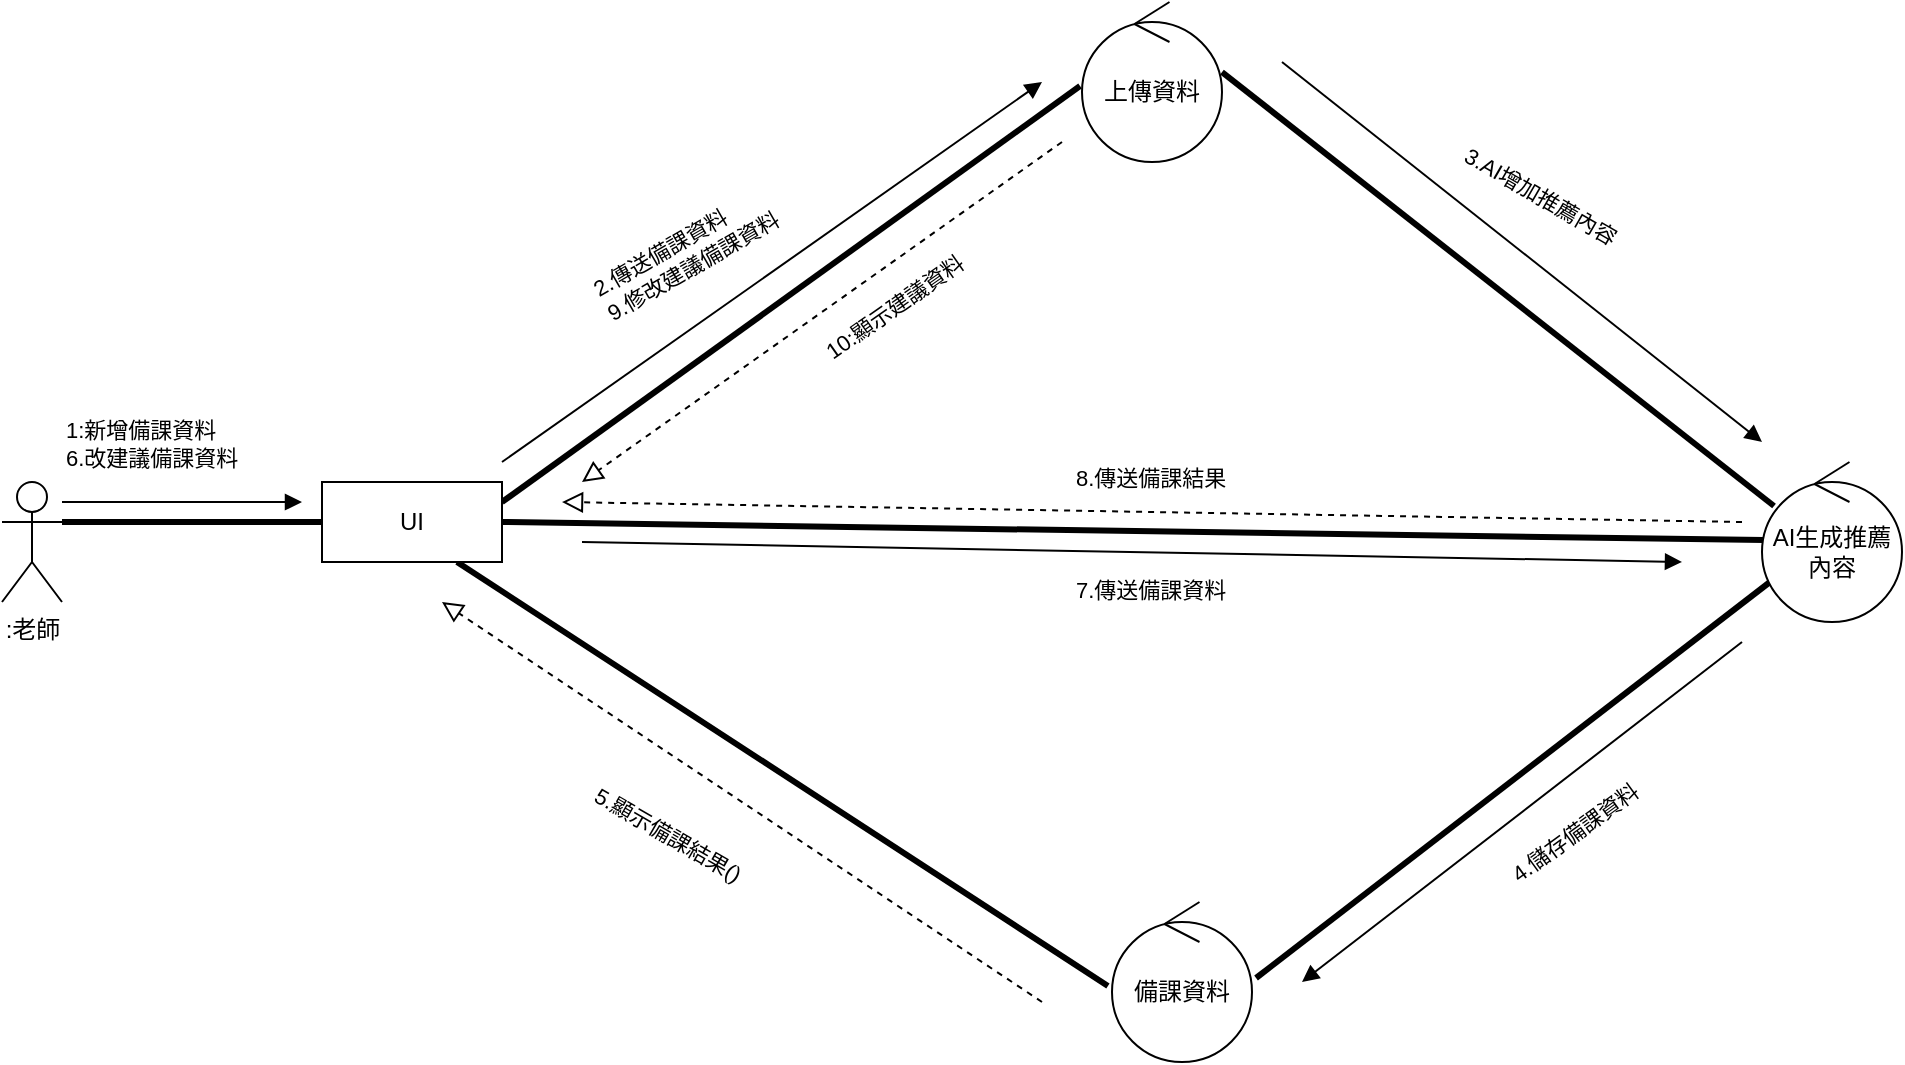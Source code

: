 <mxfile>
    <diagram name="第 1 页" id="EOuV5ERvqpZUSFJWVVJ6">
        <mxGraphModel dx="1078" dy="701" grid="1" gridSize="10" guides="1" tooltips="1" connect="1" arrows="1" fold="1" page="1" pageScale="1" pageWidth="3300" pageHeight="4681" math="0" shadow="0">
            <root>
                <mxCell id="0"/>
                <mxCell id="1" parent="0"/>
                <mxCell id="JI0BGSiuXUO0SO42sEZ8-1" value=":老師" style="shape=umlActor;verticalLabelPosition=bottom;verticalAlign=top;html=1;outlineConnect=0;" parent="1" vertex="1">
                    <mxGeometry x="120" y="280" width="30" height="60" as="geometry"/>
                </mxCell>
                <mxCell id="4" value="" style="endArrow=none;startArrow=none;endFill=0;startFill=0;endSize=8;html=1;verticalAlign=bottom;labelBackgroundColor=none;strokeWidth=3;rounded=0;exitX=0.75;exitY=1;exitDx=0;exitDy=0;entryX=-0.029;entryY=0.525;entryDx=0;entryDy=0;entryPerimeter=0;" parent="1" source="52" target="56" edge="1">
                    <mxGeometry width="160" relative="1" as="geometry">
                        <mxPoint x="350" y="350" as="sourcePoint"/>
                        <mxPoint x="1030" y="290" as="targetPoint"/>
                    </mxGeometry>
                </mxCell>
                <mxCell id="7" value="" style="endArrow=none;startArrow=none;endFill=0;startFill=0;endSize=8;html=1;verticalAlign=bottom;labelBackgroundColor=none;strokeWidth=3;rounded=0;exitX=1;exitY=0.333;exitDx=0;exitDy=0;exitPerimeter=0;entryX=0;entryY=0.5;entryDx=0;entryDy=0;" parent="1" source="JI0BGSiuXUO0SO42sEZ8-1" target="52" edge="1">
                    <mxGeometry width="160" relative="1" as="geometry">
                        <mxPoint x="100" y="320.64" as="sourcePoint"/>
                        <mxPoint x="270" y="300" as="targetPoint"/>
                    </mxGeometry>
                </mxCell>
                <mxCell id="8" value="" style="endArrow=none;startArrow=none;endFill=0;startFill=0;endSize=8;html=1;verticalAlign=bottom;labelBackgroundColor=none;strokeWidth=3;rounded=0;exitX=1;exitY=0.25;exitDx=0;exitDy=0;entryX=-0.014;entryY=0.525;entryDx=0;entryDy=0;entryPerimeter=0;" parent="1" source="52" target="54" edge="1">
                    <mxGeometry width="160" relative="1" as="geometry">
                        <mxPoint x="390" y="290" as="sourcePoint"/>
                        <mxPoint x="500" y="100" as="targetPoint"/>
                    </mxGeometry>
                </mxCell>
                <mxCell id="9" value="" style="endArrow=none;startArrow=none;endFill=0;startFill=0;endSize=8;html=1;verticalAlign=bottom;labelBackgroundColor=none;strokeWidth=3;rounded=0;entryX=0.086;entryY=0.275;entryDx=0;entryDy=0;entryPerimeter=0;exitX=1;exitY=0.438;exitDx=0;exitDy=0;exitPerimeter=0;" parent="1" source="54" target="55" edge="1">
                    <mxGeometry width="160" relative="1" as="geometry">
                        <mxPoint x="600" y="110" as="sourcePoint"/>
                        <mxPoint x="800" y="110" as="targetPoint"/>
                    </mxGeometry>
                </mxCell>
                <mxCell id="10" value="" style="endArrow=none;startArrow=none;endFill=0;startFill=0;endSize=8;html=1;verticalAlign=bottom;labelBackgroundColor=none;strokeWidth=3;rounded=0;exitX=1;exitY=0.5;exitDx=0;exitDy=0;entryX=0.014;entryY=0.488;entryDx=0;entryDy=0;entryPerimeter=0;" parent="1" source="52" target="55" edge="1">
                    <mxGeometry width="160" relative="1" as="geometry">
                        <mxPoint x="400" y="310" as="sourcePoint"/>
                        <mxPoint x="860" y="150" as="targetPoint"/>
                    </mxGeometry>
                </mxCell>
                <mxCell id="11" value="" style="endArrow=none;startArrow=none;endFill=0;startFill=0;endSize=8;html=1;verticalAlign=bottom;labelBackgroundColor=none;strokeWidth=3;rounded=0;entryX=1.029;entryY=0.475;entryDx=0;entryDy=0;entryPerimeter=0;exitX=0.057;exitY=0.75;exitDx=0;exitDy=0;exitPerimeter=0;" parent="1" source="55" target="56" edge="1">
                    <mxGeometry width="160" relative="1" as="geometry">
                        <mxPoint x="950" y="120" as="sourcePoint"/>
                        <mxPoint x="1030" y="280" as="targetPoint"/>
                    </mxGeometry>
                </mxCell>
                <mxCell id="14" value="" style="html=1;verticalAlign=bottom;labelBackgroundColor=none;endArrow=block;endFill=1;rounded=0;" parent="1" edge="1">
                    <mxGeometry width="160" relative="1" as="geometry">
                        <mxPoint x="150" y="290" as="sourcePoint"/>
                        <mxPoint x="270" y="290" as="targetPoint"/>
                    </mxGeometry>
                </mxCell>
                <mxCell id="15" value="" style="html=1;verticalAlign=bottom;labelBackgroundColor=none;endArrow=block;endFill=1;rounded=0;" parent="1" edge="1">
                    <mxGeometry width="160" relative="1" as="geometry">
                        <mxPoint x="760" y="70" as="sourcePoint"/>
                        <mxPoint x="1000" y="260" as="targetPoint"/>
                    </mxGeometry>
                </mxCell>
                <mxCell id="18" value="&lt;span style=&quot;color: rgb(0, 0, 0); font-family: Helvetica; font-size: 11px; font-style: normal; font-variant-ligatures: normal; font-variant-caps: normal; font-weight: 400; letter-spacing: normal; orphans: 2; text-align: center; text-indent: 0px; text-transform: none; widows: 2; word-spacing: 0px; -webkit-text-stroke-width: 0px; white-space: nowrap; background-color: rgb(255, 255, 255); text-decoration-thickness: initial; text-decoration-style: initial; text-decoration-color: initial; display: inline !important; float: none;&quot;&gt;1:新增備課資料&lt;br&gt;6.改建議備課資料&lt;br&gt;&lt;/span&gt;" style="text;whiteSpace=wrap;html=1;rotation=0;" parent="1" vertex="1">
                    <mxGeometry x="150" y="240" width="120" height="40" as="geometry"/>
                </mxCell>
                <mxCell id="21" value="" style="html=1;verticalAlign=bottom;labelBackgroundColor=none;endArrow=block;endFill=1;rounded=0;" parent="1" edge="1">
                    <mxGeometry width="160" relative="1" as="geometry">
                        <mxPoint x="410" y="310" as="sourcePoint"/>
                        <mxPoint x="960" y="320" as="targetPoint"/>
                    </mxGeometry>
                </mxCell>
                <mxCell id="23" value="" style="html=1;verticalAlign=bottom;labelBackgroundColor=none;endArrow=block;endFill=1;rounded=0;" parent="1" edge="1">
                    <mxGeometry width="160" relative="1" as="geometry">
                        <mxPoint x="370" y="270" as="sourcePoint"/>
                        <mxPoint x="640" y="80" as="targetPoint"/>
                    </mxGeometry>
                </mxCell>
                <mxCell id="25" value="&lt;span style=&quot;color: rgb(0, 0, 0); font-family: Helvetica; font-size: 11px; font-style: normal; font-variant-ligatures: normal; font-variant-caps: normal; font-weight: 400; letter-spacing: normal; orphans: 2; text-align: center; text-indent: 0px; text-transform: none; widows: 2; word-spacing: 0px; -webkit-text-stroke-width: 0px; white-space: nowrap; background-color: rgb(255, 255, 255); text-decoration-thickness: initial; text-decoration-style: initial; text-decoration-color: initial; display: inline !important; float: none;&quot;&gt;2.傳送備課資料&lt;br&gt;9.修改建議備課資料&lt;br&gt;&lt;/span&gt;" style="text;whiteSpace=wrap;html=1;rotation=-30;" parent="1" vertex="1">
                    <mxGeometry x="410" y="140" width="120" height="40" as="geometry"/>
                </mxCell>
                <mxCell id="26" value="&lt;span style=&quot;color: rgb(0, 0, 0); font-family: Helvetica; font-size: 11px; font-style: normal; font-variant-ligatures: normal; font-variant-caps: normal; font-weight: 400; letter-spacing: normal; orphans: 2; text-align: center; text-indent: 0px; text-transform: none; widows: 2; word-spacing: 0px; -webkit-text-stroke-width: 0px; background-color: rgb(255, 255, 255); text-decoration-thickness: initial; text-decoration-style: initial; text-decoration-color: initial; float: none; display: inline !important;&quot;&gt;3.AI增加推薦內容&lt;/span&gt;" style="text;whiteSpace=wrap;html=1;rotation=30;" parent="1" vertex="1">
                    <mxGeometry x="840" y="130" width="120" height="40" as="geometry"/>
                </mxCell>
                <mxCell id="27" value="&lt;span style=&quot;color: rgb(0, 0, 0); font-family: Helvetica; font-size: 11px; font-style: normal; font-variant-ligatures: normal; font-variant-caps: normal; font-weight: 400; letter-spacing: normal; orphans: 2; text-align: center; text-indent: 0px; text-transform: none; widows: 2; word-spacing: 0px; -webkit-text-stroke-width: 0px; background-color: rgb(255, 255, 255); text-decoration-thickness: initial; text-decoration-style: initial; text-decoration-color: initial; float: none; display: inline !important;&quot;&gt;4.儲存備課資料&lt;/span&gt;" style="text;whiteSpace=wrap;html=1;rotation=-36;" parent="1" vertex="1">
                    <mxGeometry x="870" y="430" width="110" height="50" as="geometry"/>
                </mxCell>
                <mxCell id="28" value="&lt;span style=&quot;color: rgb(0, 0, 0); font-family: Helvetica; font-size: 11px; font-style: normal; font-variant-ligatures: normal; font-variant-caps: normal; font-weight: 400; letter-spacing: normal; orphans: 2; text-align: center; text-indent: 0px; text-transform: none; widows: 2; word-spacing: 0px; -webkit-text-stroke-width: 0px; background-color: rgb(255, 255, 255); text-decoration-thickness: initial; text-decoration-style: initial; text-decoration-color: initial; float: none; display: inline !important;&quot;&gt;5.顯示備課結果()&lt;/span&gt;" style="text;whiteSpace=wrap;html=1;rotation=30;" parent="1" vertex="1">
                    <mxGeometry x="405" y="450" width="120" height="40" as="geometry"/>
                </mxCell>
                <mxCell id="31" value="&#10;&lt;span style=&quot;color: rgb(0, 0, 0); font-family: Helvetica; font-size: 11px; font-style: normal; font-variant-ligatures: normal; font-variant-caps: normal; font-weight: 400; letter-spacing: normal; orphans: 2; text-align: center; text-indent: 0px; text-transform: none; widows: 2; word-spacing: 0px; -webkit-text-stroke-width: 0px; background-color: rgb(255, 255, 255); text-decoration-thickness: initial; text-decoration-style: initial; text-decoration-color: initial; float: none; display: inline !important;&quot;&gt;8.傳送備課結果&lt;/span&gt;&#10;&#10;" style="text;whiteSpace=wrap;html=1;rotation=0;" parent="1" vertex="1">
                    <mxGeometry x="655" y="250" width="110" height="40" as="geometry"/>
                </mxCell>
                <mxCell id="32" value="&lt;span style=&quot;color: rgb(0, 0, 0); font-family: Helvetica; font-size: 11px; font-style: normal; font-variant-ligatures: normal; font-variant-caps: normal; font-weight: 400; letter-spacing: normal; orphans: 2; text-align: center; text-indent: 0px; text-transform: none; widows: 2; word-spacing: 0px; -webkit-text-stroke-width: 0px; background-color: rgb(255, 255, 255); text-decoration-thickness: initial; text-decoration-style: initial; text-decoration-color: initial; float: none; display: inline !important;&quot;&gt;7.傳送備課資料&lt;/span&gt;" style="text;whiteSpace=wrap;html=1;rotation=0;" parent="1" vertex="1">
                    <mxGeometry x="655" y="320" width="110" height="30" as="geometry"/>
                </mxCell>
                <mxCell id="33" value="&lt;span style=&quot;color: rgb(0, 0, 0); font-family: Helvetica; font-size: 11px; font-style: normal; font-variant-ligatures: normal; font-variant-caps: normal; font-weight: 400; letter-spacing: normal; orphans: 2; text-align: center; text-indent: 0px; text-transform: none; widows: 2; word-spacing: 0px; -webkit-text-stroke-width: 0px; background-color: rgb(255, 255, 255); text-decoration-thickness: initial; text-decoration-style: initial; text-decoration-color: initial; float: none; display: inline !important;&quot;&gt;10:顯示建議資料&lt;/span&gt;" style="text;whiteSpace=wrap;html=1;rotation=-35;" parent="1" vertex="1">
                    <mxGeometry x="525" y="170" width="110" height="40" as="geometry"/>
                </mxCell>
                <mxCell id="41" value="" style="html=1;verticalAlign=bottom;labelBackgroundColor=none;endArrow=block;endFill=1;rounded=0;" parent="1" edge="1">
                    <mxGeometry width="160" relative="1" as="geometry">
                        <mxPoint x="990" y="360" as="sourcePoint"/>
                        <mxPoint x="770" y="530" as="targetPoint"/>
                    </mxGeometry>
                </mxCell>
                <mxCell id="42" value="" style="endArrow=block;startArrow=none;endFill=0;startFill=0;endSize=8;html=1;verticalAlign=bottom;dashed=1;labelBackgroundColor=none;rounded=0;" parent="1" edge="1">
                    <mxGeometry width="160" relative="1" as="geometry">
                        <mxPoint x="640" y="540" as="sourcePoint"/>
                        <mxPoint x="340" y="340" as="targetPoint"/>
                    </mxGeometry>
                </mxCell>
                <mxCell id="44" value="" style="endArrow=block;startArrow=none;endFill=0;startFill=0;endSize=8;html=1;verticalAlign=bottom;dashed=1;labelBackgroundColor=none;rounded=0;" parent="1" edge="1">
                    <mxGeometry width="160" relative="1" as="geometry">
                        <mxPoint x="990" y="300" as="sourcePoint"/>
                        <mxPoint x="400" y="290" as="targetPoint"/>
                    </mxGeometry>
                </mxCell>
                <mxCell id="45" value="" style="endArrow=block;startArrow=none;endFill=0;startFill=0;endSize=8;html=1;verticalAlign=bottom;dashed=1;labelBackgroundColor=none;rounded=0;" parent="1" edge="1">
                    <mxGeometry width="160" relative="1" as="geometry">
                        <mxPoint x="650" y="110" as="sourcePoint"/>
                        <mxPoint x="410" y="280" as="targetPoint"/>
                    </mxGeometry>
                </mxCell>
                <mxCell id="52" value="UI" style="rounded=0;whiteSpace=wrap;html=1;" vertex="1" parent="1">
                    <mxGeometry x="280" y="280" width="90" height="40" as="geometry"/>
                </mxCell>
                <mxCell id="54" value="上傳資料" style="ellipse;shape=umlControl;whiteSpace=wrap;html=1;" vertex="1" parent="1">
                    <mxGeometry x="660" y="40" width="70" height="80" as="geometry"/>
                </mxCell>
                <mxCell id="55" value="AI生成推薦內容" style="ellipse;shape=umlControl;whiteSpace=wrap;html=1;" vertex="1" parent="1">
                    <mxGeometry x="1000" y="270" width="70" height="80" as="geometry"/>
                </mxCell>
                <mxCell id="56" value="備課資料" style="ellipse;shape=umlControl;whiteSpace=wrap;html=1;" vertex="1" parent="1">
                    <mxGeometry x="675" y="490" width="70" height="80" as="geometry"/>
                </mxCell>
            </root>
        </mxGraphModel>
    </diagram>
</mxfile>